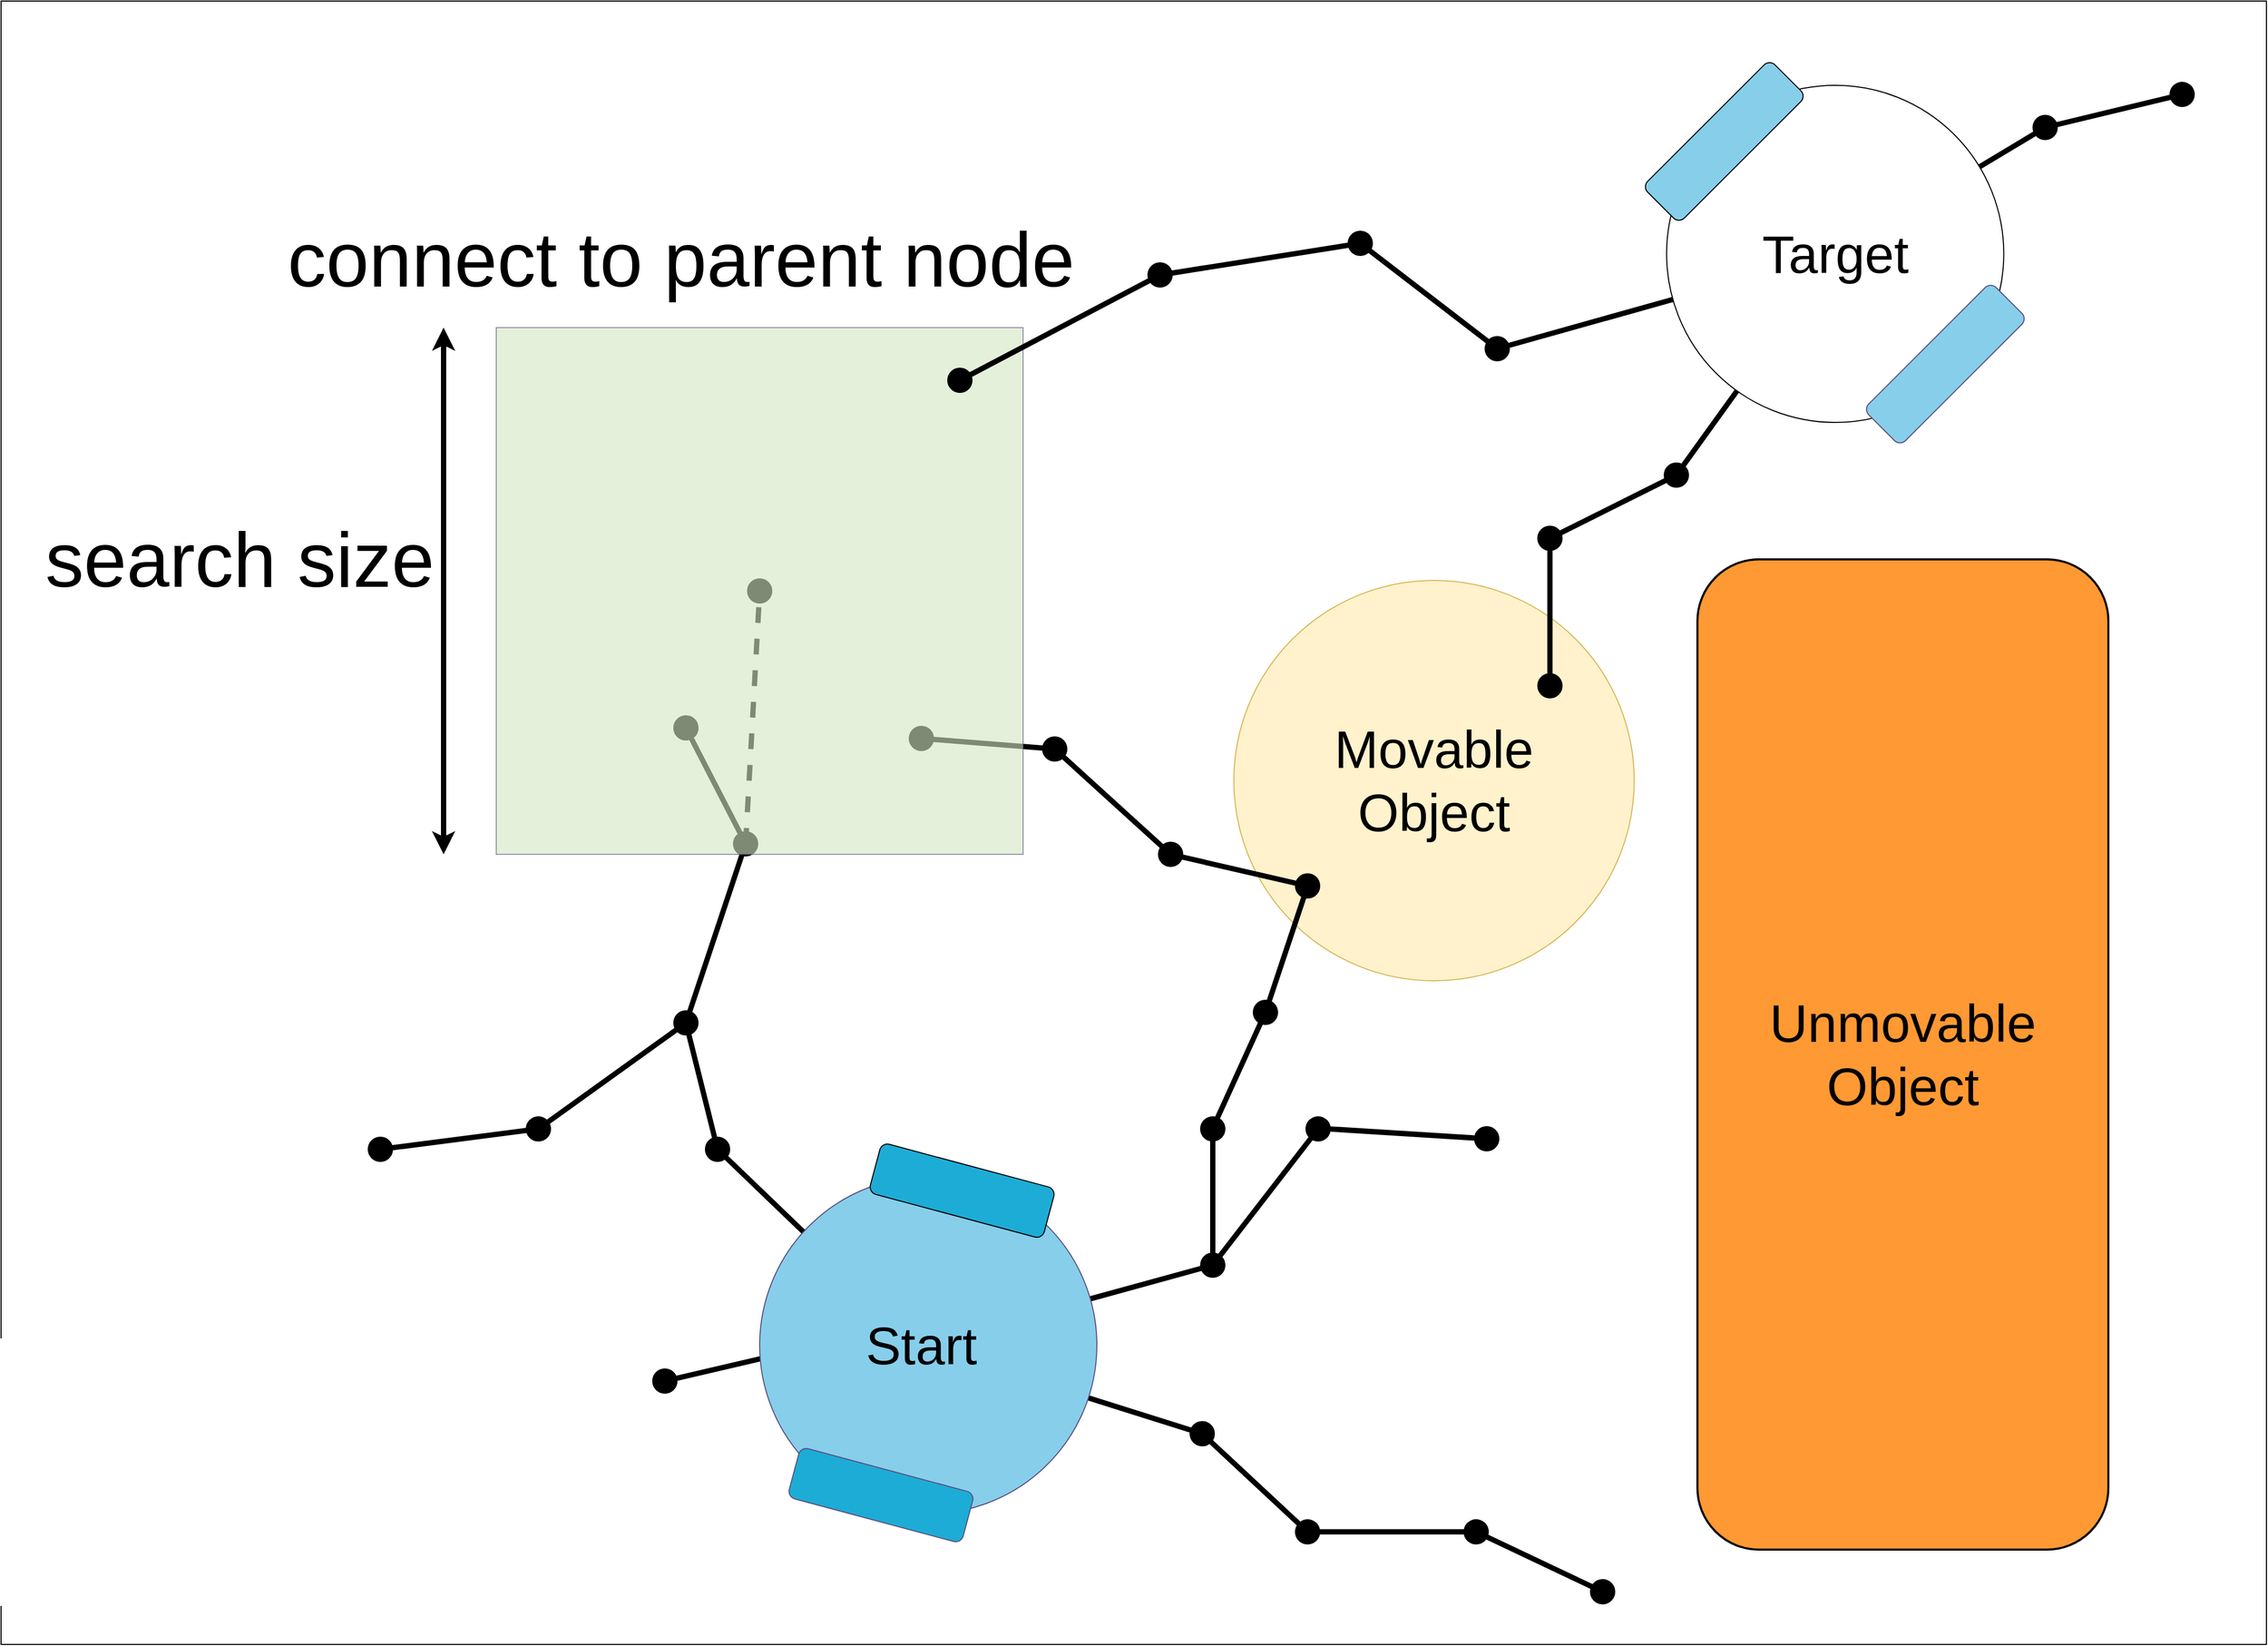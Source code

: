 <mxfile version="21.2.8" type="device">
  <diagram id="KiB-AufaJ31jpKkaHcrA" name="Page-1">
    <mxGraphModel dx="4947" dy="4609" grid="1" gridSize="10" guides="1" tooltips="1" connect="1" arrows="1" fold="1" page="1" pageScale="1" pageWidth="850" pageHeight="1100" math="1" shadow="0">
      <root>
        <mxCell id="0" />
        <mxCell id="1" parent="0" />
        <mxCell id="b5SrjBkrjJ2mfJcDnyIW-4" value="" style="rounded=0;whiteSpace=wrap;html=1;fillColor=none;" parent="1" vertex="1">
          <mxGeometry x="-450" y="-2050" width="2150" height="1560" as="geometry" />
        </mxCell>
        <mxCell id="_1rtHh1eIbGesCGqBh3s-2" value="" style="endArrow=none;html=1;rounded=0;fontSize=41;strokeWidth=5;startArrow=none;entryX=0.596;entryY=0.471;entryDx=0;entryDy=0;entryPerimeter=0;exitX=0.459;exitY=0.543;exitDx=0;exitDy=0;exitPerimeter=0;dashed=1;" parent="1" source="sVk9f4SAbp3rtPKEbEiQ-135" target="BsvD2IoLm9uMeXV5dR5e-5" edge="1">
          <mxGeometry width="50" height="50" relative="1" as="geometry">
            <mxPoint x="210" y="-1070" as="sourcePoint" />
            <mxPoint x="266.65" y="-1240" as="targetPoint" />
          </mxGeometry>
        </mxCell>
        <mxCell id="BsvD2IoLm9uMeXV5dR5e-1" value="" style="endArrow=none;html=1;rounded=0;fontSize=41;strokeWidth=5;startArrow=none;exitX=0.35;exitY=-0.1;exitDx=0;exitDy=0;exitPerimeter=0;" parent="1" source="sVk9f4SAbp3rtPKEbEiQ-176" edge="1">
          <mxGeometry width="50" height="50" relative="1" as="geometry">
            <mxPoint x="210" y="-1070" as="sourcePoint" />
            <mxPoint x="411.543" y="-794" as="targetPoint" />
          </mxGeometry>
        </mxCell>
        <mxCell id="sVk9f4SAbp3rtPKEbEiQ-156" value="" style="endArrow=none;html=1;rounded=0;fontSize=41;strokeWidth=5;" parent="1" source="sVk9f4SAbp3rtPKEbEiQ-139" target="sVk9f4SAbp3rtPKEbEiQ-71" edge="1">
          <mxGeometry width="50" height="50" relative="1" as="geometry">
            <mxPoint x="945" y="-679.27" as="sourcePoint" />
            <mxPoint x="655" y="-710" as="targetPoint" />
            <Array as="points">
              <mxPoint x="690" y="-690" />
            </Array>
          </mxGeometry>
        </mxCell>
        <mxCell id="sVk9f4SAbp3rtPKEbEiQ-159" value="" style="endArrow=none;html=1;rounded=0;fontSize=41;strokeWidth=5;exitX=0.333;exitY=0.533;exitDx=0;exitDy=0;exitPerimeter=0;" parent="1" source="sVk9f4SAbp3rtPKEbEiQ-140" target="sVk9f4SAbp3rtPKEbEiQ-71" edge="1">
          <mxGeometry width="50" height="50" relative="1" as="geometry">
            <mxPoint x="975" y="-649.27" as="sourcePoint" />
            <mxPoint x="685" y="-680" as="targetPoint" />
            <Array as="points" />
          </mxGeometry>
        </mxCell>
        <mxCell id="sVk9f4SAbp3rtPKEbEiQ-120" value="" style="endArrow=none;html=1;rounded=0;fontSize=41;strokeWidth=5;startArrow=none;" parent="1" source="sVk9f4SAbp3rtPKEbEiQ-118" target="sVk9f4SAbp3rtPKEbEiQ-71" edge="1">
          <mxGeometry width="50" height="50" relative="1" as="geometry">
            <mxPoint x="200" y="-1080" as="sourcePoint" />
            <mxPoint x="-130" y="-1440" as="targetPoint" />
            <Array as="points">
              <mxPoint x="230" y="-960" />
            </Array>
          </mxGeometry>
        </mxCell>
        <mxCell id="sVk9f4SAbp3rtPKEbEiQ-64" value="&lt;font style=&quot;&quot;&gt;&lt;font style=&quot;font-size: 50px;&quot;&gt;Target&lt;/font&gt;&lt;br&gt;&lt;/font&gt;" style="ellipse;whiteSpace=wrap;html=1;aspect=fixed;fillColor=none;strokeWidth=1;" parent="1" vertex="1">
          <mxGeometry x="1130.73" y="-1970" width="320" height="320" as="geometry" />
        </mxCell>
        <mxCell id="sVk9f4SAbp3rtPKEbEiQ-65" value="" style="rounded=1;whiteSpace=wrap;html=1;rotation=-45;fillColor=#87CEEB;" parent="1" vertex="1">
          <mxGeometry x="1100" y="-1941.34" width="170.91" height="49.27" as="geometry" />
        </mxCell>
        <mxCell id="sVk9f4SAbp3rtPKEbEiQ-66" value="" style="rounded=1;whiteSpace=wrap;html=1;rotation=-45;fillColor=#87CEEB;strokeColor=#56517e;gradientColor=none;" parent="1" vertex="1">
          <mxGeometry x="1309.82" y="-1730" width="170.91" height="49.27" as="geometry" />
        </mxCell>
        <mxCell id="sVk9f4SAbp3rtPKEbEiQ-67" value="" style="group;rotation=15;fillColor=none;" parent="1" connectable="0" vertex="1">
          <mxGeometry x="236.647" y="-959.353" width="370.706" height="370.706" as="geometry" />
        </mxCell>
        <mxCell id="sVk9f4SAbp3rtPKEbEiQ-68" value="&lt;font style=&quot;font-size: 41px;&quot;&gt;&lt;br&gt;&lt;/font&gt;" style="ellipse;whiteSpace=wrap;html=1;aspect=fixed;fillColor=#87CEEB;strokeColor=#56517e;strokeWidth=1;rotation=25;" parent="sVk9f4SAbp3rtPKEbEiQ-67" vertex="1">
          <mxGeometry x="33.35" y="25.35" width="320" height="320" as="geometry" />
        </mxCell>
        <mxCell id="sVk9f4SAbp3rtPKEbEiQ-69" value="" style="rounded=1;whiteSpace=wrap;html=1;rotation=15;fillColor=#1dacd6;" parent="sVk9f4SAbp3rtPKEbEiQ-67" vertex="1">
          <mxGeometry x="140" y="14" width="170.91" height="49.27" as="geometry" />
        </mxCell>
        <mxCell id="sVk9f4SAbp3rtPKEbEiQ-70" value="" style="rounded=1;whiteSpace=wrap;html=1;rotation=15;fillColor=#1dacd6;strokeColor=#56517e;gradientColor=none;" parent="sVk9f4SAbp3rtPKEbEiQ-67" vertex="1">
          <mxGeometry x="63" y="303" width="170.91" height="49.27" as="geometry" />
        </mxCell>
        <mxCell id="sVk9f4SAbp3rtPKEbEiQ-71" value="&lt;font style=&quot;font-size: 50px;&quot;&gt;Start&lt;/font&gt;" style="text;html=1;align=center;verticalAlign=middle;resizable=0;points=[];autosize=1;strokeColor=none;fillColor=none;fontSize=41;" parent="1" vertex="1">
          <mxGeometry x="358.45" y="-809" width="130" height="70" as="geometry" />
        </mxCell>
        <mxCell id="sVk9f4SAbp3rtPKEbEiQ-72" value="&lt;font style=&quot;font-size: 50px;&quot;&gt;Unmovable&lt;br&gt;Object&lt;/font&gt;" style="rounded=1;whiteSpace=wrap;html=1;strokeWidth=2;fillColor=#FF9933;" parent="1" vertex="1">
          <mxGeometry x="1160" y="-1520" width="390" height="940" as="geometry" />
        </mxCell>
        <mxCell id="sVk9f4SAbp3rtPKEbEiQ-113" value="&lt;font style=&quot;font-size: 50px;&quot;&gt;Movable&lt;br&gt;Object&lt;/font&gt;" style="ellipse;whiteSpace=wrap;html=1;aspect=fixed;fillColor=#fff2cc;strokeColor=#d6b656;" parent="1" vertex="1">
          <mxGeometry x="720" y="-1500" width="380" height="380" as="geometry" />
        </mxCell>
        <mxCell id="sVk9f4SAbp3rtPKEbEiQ-128" value="" style="endArrow=none;html=1;rounded=0;fontSize=41;entryX=0.45;entryY=0.6;entryDx=0;entryDy=0;entryPerimeter=0;strokeWidth=5;" parent="1" source="sVk9f4SAbp3rtPKEbEiQ-137" target="sVk9f4SAbp3rtPKEbEiQ-144" edge="1">
          <mxGeometry width="50" height="50" relative="1" as="geometry">
            <mxPoint x="510" y="-1860" as="sourcePoint" />
            <mxPoint x="390" y="-1744.63" as="targetPoint" />
          </mxGeometry>
        </mxCell>
        <mxCell id="sVk9f4SAbp3rtPKEbEiQ-130" value="" style="endArrow=none;html=1;rounded=0;fontSize=41;strokeWidth=5;" parent="1" target="sVk9f4SAbp3rtPKEbEiQ-118" edge="1">
          <mxGeometry width="50" height="50" relative="1" as="geometry">
            <mxPoint x="200" y="-1080" as="sourcePoint" />
            <mxPoint x="401.543" y="-804" as="targetPoint" />
          </mxGeometry>
        </mxCell>
        <mxCell id="sVk9f4SAbp3rtPKEbEiQ-118" value="" style="shape=waypoint;sketch=0;fillStyle=solid;size=6;pointerEvents=1;points=[];fillColor=none;resizable=0;rotatable=0;perimeter=centerPerimeter;snapToPoint=1;fontSize=41;strokeColor=#000000;strokeWidth=10;" parent="1" vertex="1">
          <mxGeometry x="180" y="-1100" width="40" height="40" as="geometry" />
        </mxCell>
        <mxCell id="sVk9f4SAbp3rtPKEbEiQ-132" value="" style="shape=waypoint;sketch=0;fillStyle=solid;size=6;pointerEvents=1;points=[];fillColor=none;resizable=0;rotatable=0;perimeter=centerPerimeter;snapToPoint=1;fontSize=41;strokeColor=#000000;strokeWidth=10;" parent="1" vertex="1">
          <mxGeometry x="-110" y="-980" width="40" height="40" as="geometry" />
        </mxCell>
        <mxCell id="sVk9f4SAbp3rtPKEbEiQ-133" value="" style="shape=waypoint;sketch=0;fillStyle=solid;size=6;pointerEvents=1;points=[];fillColor=none;resizable=0;rotatable=0;perimeter=centerPerimeter;snapToPoint=1;fontSize=41;strokeColor=#000000;strokeWidth=10;" parent="1" vertex="1">
          <mxGeometry x="40" y="-999.35" width="40" height="40" as="geometry" />
        </mxCell>
        <mxCell id="sVk9f4SAbp3rtPKEbEiQ-136" value="" style="shape=waypoint;sketch=0;fillStyle=solid;size=6;pointerEvents=1;points=[];fillColor=none;resizable=0;rotatable=0;perimeter=centerPerimeter;snapToPoint=1;fontSize=41;strokeColor=#000000;strokeWidth=10;" parent="1" vertex="1">
          <mxGeometry x="950" y="-1740" width="40" height="40" as="geometry" />
        </mxCell>
        <mxCell id="sVk9f4SAbp3rtPKEbEiQ-137" value="" style="shape=waypoint;sketch=0;fillStyle=solid;size=6;pointerEvents=1;points=[];fillColor=none;resizable=0;rotatable=0;perimeter=centerPerimeter;snapToPoint=1;fontSize=41;strokeColor=#000000;strokeWidth=10;" parent="1" vertex="1">
          <mxGeometry x="1600" y="-1981.34" width="40" height="40" as="geometry" />
        </mxCell>
        <mxCell id="sVk9f4SAbp3rtPKEbEiQ-139" value="" style="shape=waypoint;sketch=0;fillStyle=solid;size=6;pointerEvents=1;points=[];fillColor=none;resizable=0;rotatable=0;perimeter=centerPerimeter;snapToPoint=1;fontSize=41;strokeColor=#000000;strokeWidth=10;" parent="1" vertex="1">
          <mxGeometry x="770" y="-616.83" width="40" height="40" as="geometry" />
        </mxCell>
        <mxCell id="sVk9f4SAbp3rtPKEbEiQ-140" value="" style="shape=waypoint;sketch=0;fillStyle=solid;size=6;pointerEvents=1;points=[];fillColor=none;resizable=0;rotatable=0;perimeter=centerPerimeter;snapToPoint=1;fontSize=41;strokeColor=#000000;strokeWidth=10;" parent="1" vertex="1">
          <mxGeometry x="680" y="-870" width="40" height="40" as="geometry" />
        </mxCell>
        <mxCell id="sVk9f4SAbp3rtPKEbEiQ-141" value="" style="shape=waypoint;sketch=0;fillStyle=solid;size=6;pointerEvents=1;points=[];fillColor=none;resizable=0;rotatable=0;perimeter=centerPerimeter;snapToPoint=1;fontSize=41;strokeColor=#000000;strokeWidth=10;" parent="1" vertex="1">
          <mxGeometry x="1050" y="-560" width="40" height="40" as="geometry" />
        </mxCell>
        <mxCell id="sVk9f4SAbp3rtPKEbEiQ-142" value="" style="shape=waypoint;sketch=0;fillStyle=solid;size=6;pointerEvents=1;points=[];fillColor=none;resizable=0;rotatable=0;perimeter=centerPerimeter;snapToPoint=1;fontSize=41;strokeColor=#000000;strokeWidth=10;" parent="1" vertex="1">
          <mxGeometry x="930" y="-616.83" width="40" height="40" as="geometry" />
        </mxCell>
        <mxCell id="sVk9f4SAbp3rtPKEbEiQ-143" value="" style="shape=waypoint;sketch=0;fillStyle=solid;size=6;pointerEvents=1;points=[];fillColor=none;resizable=0;rotatable=0;perimeter=centerPerimeter;snapToPoint=1;fontSize=41;strokeColor=#000000;strokeWidth=10;" parent="1" vertex="1">
          <mxGeometry x="1120" y="-1620" width="40" height="40" as="geometry" />
        </mxCell>
        <mxCell id="sVk9f4SAbp3rtPKEbEiQ-144" value="" style="shape=waypoint;sketch=0;fillStyle=solid;size=6;pointerEvents=1;points=[];fillColor=none;resizable=0;rotatable=0;perimeter=centerPerimeter;snapToPoint=1;fontSize=41;strokeColor=#000000;strokeWidth=10;" parent="1" vertex="1">
          <mxGeometry x="1470" y="-1950" width="40" height="40" as="geometry" />
        </mxCell>
        <mxCell id="sVk9f4SAbp3rtPKEbEiQ-145" value="" style="shape=waypoint;sketch=0;fillStyle=solid;size=6;pointerEvents=1;points=[];fillColor=none;resizable=0;rotatable=0;perimeter=centerPerimeter;snapToPoint=1;fontSize=41;strokeColor=#000000;strokeWidth=10;" parent="1" vertex="1">
          <mxGeometry x="1000" y="-1420" width="40" height="40" as="geometry" />
        </mxCell>
        <mxCell id="sVk9f4SAbp3rtPKEbEiQ-146" value="" style="shape=waypoint;sketch=0;fillStyle=solid;size=6;pointerEvents=1;points=[];fillColor=none;resizable=0;rotatable=0;perimeter=centerPerimeter;snapToPoint=1;fontSize=41;strokeColor=#000000;strokeWidth=10;" parent="1" vertex="1">
          <mxGeometry x="1000" y="-1560" width="40" height="40" as="geometry" />
        </mxCell>
        <mxCell id="sVk9f4SAbp3rtPKEbEiQ-147" value="" style="shape=waypoint;sketch=0;fillStyle=solid;size=6;pointerEvents=1;points=[];fillColor=none;resizable=0;rotatable=0;perimeter=centerPerimeter;snapToPoint=1;fontSize=41;strokeColor=#000000;strokeWidth=10;" parent="1" vertex="1">
          <mxGeometry x="180" y="-1380" width="40" height="40" as="geometry" />
        </mxCell>
        <mxCell id="sVk9f4SAbp3rtPKEbEiQ-148" value="" style="endArrow=none;html=1;rounded=0;fontSize=41;strokeWidth=5;startArrow=none;exitX=0;exitY=0.05;exitDx=0;exitDy=0;exitPerimeter=0;" parent="1" source="sVk9f4SAbp3rtPKEbEiQ-143" target="sVk9f4SAbp3rtPKEbEiQ-64" edge="1">
          <mxGeometry width="50" height="50" relative="1" as="geometry">
            <mxPoint x="210" y="-1070" as="sourcePoint" />
            <mxPoint x="411.543" y="-794" as="targetPoint" />
          </mxGeometry>
        </mxCell>
        <mxCell id="sVk9f4SAbp3rtPKEbEiQ-152" value="" style="endArrow=none;html=1;rounded=0;fontSize=41;entryX=0.678;entryY=0.385;entryDx=0;entryDy=0;entryPerimeter=0;strokeWidth=5;exitX=0.428;exitY=0.503;exitDx=0;exitDy=0;exitPerimeter=0;" parent="1" source="sVk9f4SAbp3rtPKEbEiQ-143" target="sVk9f4SAbp3rtPKEbEiQ-146" edge="1">
          <mxGeometry width="50" height="50" relative="1" as="geometry">
            <mxPoint x="880" y="-1819.27" as="sourcePoint" />
            <mxPoint x="590" y="-1850.0" as="targetPoint" />
            <Array as="points" />
          </mxGeometry>
        </mxCell>
        <mxCell id="sVk9f4SAbp3rtPKEbEiQ-153" value="" style="endArrow=none;html=1;rounded=0;fontSize=41;strokeWidth=5;startArrow=none;" parent="1" source="sVk9f4SAbp3rtPKEbEiQ-138" edge="1">
          <mxGeometry width="50" height="50" relative="1" as="geometry">
            <mxPoint x="890" y="-1809.27" as="sourcePoint" />
            <mxPoint x="840" y="-1820" as="targetPoint" />
            <Array as="points">
              <mxPoint x="840" y="-1820" />
            </Array>
          </mxGeometry>
        </mxCell>
        <mxCell id="sVk9f4SAbp3rtPKEbEiQ-154" value="" style="endArrow=none;html=1;rounded=0;fontSize=41;strokeWidth=5;" parent="1" source="sVk9f4SAbp3rtPKEbEiQ-144" target="sVk9f4SAbp3rtPKEbEiQ-64" edge="1">
          <mxGeometry width="50" height="50" relative="1" as="geometry">
            <mxPoint x="900" y="-1799.27" as="sourcePoint" />
            <mxPoint x="610" y="-1830.0" as="targetPoint" />
            <Array as="points" />
          </mxGeometry>
        </mxCell>
        <mxCell id="sVk9f4SAbp3rtPKEbEiQ-155" value="" style="endArrow=none;html=1;rounded=0;fontSize=41;entryX=0.604;entryY=0.492;entryDx=0;entryDy=0;entryPerimeter=0;strokeWidth=5;" parent="1" source="sVk9f4SAbp3rtPKEbEiQ-64" target="sVk9f4SAbp3rtPKEbEiQ-136" edge="1">
          <mxGeometry width="50" height="50" relative="1" as="geometry">
            <mxPoint x="910" y="-1789.27" as="sourcePoint" />
            <mxPoint x="620" y="-1820.0" as="targetPoint" />
            <Array as="points" />
          </mxGeometry>
        </mxCell>
        <mxCell id="sVk9f4SAbp3rtPKEbEiQ-157" value="" style="endArrow=none;html=1;rounded=0;fontSize=41;strokeWidth=5;" parent="1" source="sVk9f4SAbp3rtPKEbEiQ-142" target="sVk9f4SAbp3rtPKEbEiQ-139" edge="1">
          <mxGeometry width="50" height="50" relative="1" as="geometry">
            <mxPoint x="955" y="-669.27" as="sourcePoint" />
            <mxPoint x="665" y="-700" as="targetPoint" />
            <Array as="points" />
          </mxGeometry>
        </mxCell>
        <mxCell id="sVk9f4SAbp3rtPKEbEiQ-160" value="" style="endArrow=none;html=1;rounded=0;fontSize=41;entryX=0.458;entryY=0.783;entryDx=0;entryDy=0;entryPerimeter=0;strokeWidth=5;" parent="1" source="sVk9f4SAbp3rtPKEbEiQ-141" target="sVk9f4SAbp3rtPKEbEiQ-142" edge="1">
          <mxGeometry width="50" height="50" relative="1" as="geometry">
            <mxPoint x="985" y="-639.27" as="sourcePoint" />
            <mxPoint x="695" y="-670" as="targetPoint" />
            <Array as="points" />
          </mxGeometry>
        </mxCell>
        <mxCell id="sVk9f4SAbp3rtPKEbEiQ-161" value="" style="endArrow=none;html=1;rounded=0;fontSize=41;entryX=0.825;entryY=1.136;entryDx=0;entryDy=0;entryPerimeter=0;strokeWidth=5;exitX=0.575;exitY=1.207;exitDx=0;exitDy=0;exitPerimeter=0;" parent="1" source="sVk9f4SAbp3rtPKEbEiQ-146" target="sVk9f4SAbp3rtPKEbEiQ-145" edge="1">
          <mxGeometry width="50" height="50" relative="1" as="geometry">
            <mxPoint x="995" y="-629.27" as="sourcePoint" />
            <mxPoint x="705" y="-660" as="targetPoint" />
            <Array as="points" />
          </mxGeometry>
        </mxCell>
        <mxCell id="sVk9f4SAbp3rtPKEbEiQ-162" value="" style="endArrow=none;html=1;rounded=0;fontSize=41;strokeWidth=5;startArrow=none;exitX=0.552;exitY=0.627;exitDx=0;exitDy=0;exitPerimeter=0;" parent="1" source="sVk9f4SAbp3rtPKEbEiQ-132" target="sVk9f4SAbp3rtPKEbEiQ-133" edge="1">
          <mxGeometry width="50" height="50" relative="1" as="geometry">
            <mxPoint x="-200" y="-950" as="sourcePoint" />
            <mxPoint x="411.543" y="-794.0" as="targetPoint" />
          </mxGeometry>
        </mxCell>
        <mxCell id="sVk9f4SAbp3rtPKEbEiQ-163" value="" style="endArrow=none;html=1;rounded=0;fontSize=41;strokeWidth=5;startArrow=none;" parent="1" source="sVk9f4SAbp3rtPKEbEiQ-133" target="sVk9f4SAbp3rtPKEbEiQ-118" edge="1">
          <mxGeometry width="50" height="50" relative="1" as="geometry">
            <mxPoint x="220" y="-1060" as="sourcePoint" />
            <mxPoint x="421.543" y="-784.0" as="targetPoint" />
          </mxGeometry>
        </mxCell>
        <mxCell id="sVk9f4SAbp3rtPKEbEiQ-164" value="" style="endArrow=none;html=1;rounded=0;fontSize=41;strokeWidth=5;startArrow=none;entryX=0.484;entryY=0.57;entryDx=0;entryDy=0;entryPerimeter=0;" parent="1" source="sVk9f4SAbp3rtPKEbEiQ-118" target="sVk9f4SAbp3rtPKEbEiQ-135" edge="1">
          <mxGeometry width="50" height="50" relative="1" as="geometry">
            <mxPoint x="230" y="-1050" as="sourcePoint" />
            <mxPoint x="270" y="-1240" as="targetPoint" />
          </mxGeometry>
        </mxCell>
        <mxCell id="sVk9f4SAbp3rtPKEbEiQ-165" value="" style="endArrow=none;html=1;rounded=0;fontSize=41;strokeWidth=5;startArrow=none;exitDx=0;exitDy=0;exitPerimeter=0;" parent="1" source="sVk9f4SAbp3rtPKEbEiQ-135" edge="1">
          <mxGeometry width="50" height="50" relative="1" as="geometry">
            <mxPoint x="240" y="-1040" as="sourcePoint" />
            <mxPoint x="260" y="-1240" as="targetPoint" />
          </mxGeometry>
        </mxCell>
        <mxCell id="sVk9f4SAbp3rtPKEbEiQ-167" value="" style="endArrow=none;html=1;rounded=0;fontSize=41;strokeWidth=5;startArrow=none;" parent="1" target="sVk9f4SAbp3rtPKEbEiQ-135" edge="1">
          <mxGeometry width="50" height="50" relative="1" as="geometry">
            <mxPoint x="200" y="-1360" as="sourcePoint" />
            <mxPoint x="260" y="-1240" as="targetPoint" />
          </mxGeometry>
        </mxCell>
        <mxCell id="sVk9f4SAbp3rtPKEbEiQ-135" value="" style="shape=waypoint;sketch=0;fillStyle=solid;size=6;pointerEvents=1;points=[];fillColor=none;resizable=0;rotatable=0;perimeter=centerPerimeter;snapToPoint=1;fontSize=41;strokeColor=#000000;strokeWidth=10;" parent="1" vertex="1">
          <mxGeometry x="236.65" y="-1270" width="40" height="40" as="geometry" />
        </mxCell>
        <mxCell id="sVk9f4SAbp3rtPKEbEiQ-168" value="" style="endArrow=none;html=1;rounded=0;fontSize=41;strokeWidth=5;" parent="1" source="sVk9f4SAbp3rtPKEbEiQ-136" target="sVk9f4SAbp3rtPKEbEiQ-138" edge="1">
          <mxGeometry width="50" height="50" relative="1" as="geometry">
            <mxPoint x="940" y="-1700.73" as="sourcePoint" />
            <mxPoint x="850" y="-1790" as="targetPoint" />
            <Array as="points" />
          </mxGeometry>
        </mxCell>
        <mxCell id="sVk9f4SAbp3rtPKEbEiQ-138" value="" style="shape=waypoint;sketch=0;fillStyle=solid;size=6;pointerEvents=1;points=[];fillColor=none;resizable=0;rotatable=0;perimeter=centerPerimeter;snapToPoint=1;fontSize=41;strokeColor=#000000;strokeWidth=10;" parent="1" vertex="1">
          <mxGeometry x="820" y="-1840" width="40" height="40" as="geometry" />
        </mxCell>
        <mxCell id="sVk9f4SAbp3rtPKEbEiQ-170" value="&lt;div style=&quot;text-align: center;&quot;&gt;&lt;span style=&quot;font-size: 73px;&quot;&gt;connect to parent node&amp;nbsp;&lt;/span&gt;&lt;/div&gt;" style="text;whiteSpace=wrap;html=1;fontSize=41;" parent="1" vertex="1">
          <mxGeometry x="-180" y="-1855" width="880" height="70" as="geometry" />
        </mxCell>
        <mxCell id="sVk9f4SAbp3rtPKEbEiQ-172" value="" style="shape=waypoint;sketch=0;fillStyle=solid;size=6;pointerEvents=1;points=[];fillColor=none;resizable=0;rotatable=0;perimeter=centerPerimeter;snapToPoint=1;fontSize=41;strokeColor=#000000;strokeWidth=10;" parent="1" vertex="1">
          <mxGeometry x="780" y="-999.35" width="40" height="40" as="geometry" />
        </mxCell>
        <mxCell id="sVk9f4SAbp3rtPKEbEiQ-175" value="" style="shape=waypoint;sketch=0;fillStyle=solid;size=6;pointerEvents=1;points=[];fillColor=none;resizable=0;rotatable=0;perimeter=centerPerimeter;snapToPoint=1;fontSize=41;strokeColor=#000000;strokeWidth=10;" parent="1" vertex="1">
          <mxGeometry x="940" y="-990" width="40" height="40" as="geometry" />
        </mxCell>
        <mxCell id="sVk9f4SAbp3rtPKEbEiQ-176" value="" style="shape=waypoint;sketch=0;fillStyle=solid;size=6;pointerEvents=1;points=[];fillColor=none;resizable=0;rotatable=0;perimeter=centerPerimeter;snapToPoint=1;fontSize=41;strokeColor=#000000;strokeWidth=10;" parent="1" vertex="1">
          <mxGeometry x="160" y="-760" width="40" height="40" as="geometry" />
        </mxCell>
        <mxCell id="sVk9f4SAbp3rtPKEbEiQ-177" value="" style="shape=waypoint;sketch=0;fillStyle=solid;size=6;pointerEvents=1;points=[];fillColor=none;resizable=0;rotatable=0;perimeter=centerPerimeter;snapToPoint=1;fontSize=41;strokeColor=#000000;strokeWidth=10;" parent="1" vertex="1">
          <mxGeometry x="730" y="-1110" width="40" height="40" as="geometry" />
        </mxCell>
        <mxCell id="sVk9f4SAbp3rtPKEbEiQ-178" value="" style="shape=waypoint;sketch=0;fillStyle=solid;size=6;pointerEvents=1;points=[];fillColor=none;resizable=0;rotatable=0;perimeter=centerPerimeter;snapToPoint=1;fontSize=41;strokeColor=#000000;strokeWidth=10;" parent="1" vertex="1">
          <mxGeometry x="770" y="-1230" width="40" height="40" as="geometry" />
        </mxCell>
        <mxCell id="sVk9f4SAbp3rtPKEbEiQ-179" value="" style="shape=waypoint;sketch=0;fillStyle=solid;size=6;pointerEvents=1;points=[];fillColor=none;resizable=0;rotatable=0;perimeter=centerPerimeter;snapToPoint=1;fontSize=41;strokeColor=#000000;strokeWidth=10;" parent="1" vertex="1">
          <mxGeometry x="403.45" y="-1370" width="40" height="40" as="geometry" />
        </mxCell>
        <mxCell id="sVk9f4SAbp3rtPKEbEiQ-180" value="" style="shape=waypoint;sketch=0;fillStyle=solid;size=6;pointerEvents=1;points=[];fillColor=none;resizable=0;rotatable=0;perimeter=centerPerimeter;snapToPoint=1;fontSize=41;strokeColor=#000000;strokeWidth=10;" parent="1" vertex="1">
          <mxGeometry x="530" y="-1360" width="40" height="40" as="geometry" />
        </mxCell>
        <mxCell id="sVk9f4SAbp3rtPKEbEiQ-181" value="" style="endArrow=none;html=1;rounded=0;fontSize=41;strokeWidth=5;exitX=0.667;exitY=0.559;exitDx=0;exitDy=0;exitPerimeter=0;entryX=0.625;entryY=0.617;entryDx=0;entryDy=0;entryPerimeter=0;" parent="1" source="sVk9f4SAbp3rtPKEbEiQ-172" target="sVk9f4SAbp3rtPKEbEiQ-140" edge="1">
          <mxGeometry width="50" height="50" relative="1" as="geometry">
            <mxPoint x="710" y="-840" as="sourcePoint" />
            <mxPoint x="488.45" y="-779.115" as="targetPoint" />
            <Array as="points" />
          </mxGeometry>
        </mxCell>
        <mxCell id="sVk9f4SAbp3rtPKEbEiQ-182" value="" style="endArrow=none;html=1;rounded=0;fontSize=41;strokeWidth=5;exitX=0.375;exitY=0.45;exitDx=0;exitDy=0;exitPerimeter=0;" parent="1" source="sVk9f4SAbp3rtPKEbEiQ-175" edge="1">
          <mxGeometry width="50" height="50" relative="1" as="geometry">
            <mxPoint x="720" y="-830" as="sourcePoint" />
            <mxPoint x="800" y="-980" as="targetPoint" />
            <Array as="points" />
          </mxGeometry>
        </mxCell>
        <mxCell id="sVk9f4SAbp3rtPKEbEiQ-183" value="" style="endArrow=none;html=1;rounded=0;fontSize=41;strokeWidth=5;" parent="1" source="sVk9f4SAbp3rtPKEbEiQ-177" target="sVk9f4SAbp3rtPKEbEiQ-140" edge="1">
          <mxGeometry width="50" height="50" relative="1" as="geometry">
            <mxPoint x="730" y="-820" as="sourcePoint" />
            <mxPoint x="508.45" y="-759.115" as="targetPoint" />
            <Array as="points">
              <mxPoint x="700" y="-980" />
            </Array>
          </mxGeometry>
        </mxCell>
        <mxCell id="sVk9f4SAbp3rtPKEbEiQ-184" value="" style="endArrow=none;html=1;rounded=0;fontSize=41;strokeWidth=5;exitX=0.458;exitY=0.7;exitDx=0;exitDy=0;exitPerimeter=0;entryX=0.5;entryY=0.45;entryDx=0;entryDy=0;entryPerimeter=0;" parent="1" source="sVk9f4SAbp3rtPKEbEiQ-178" target="sVk9f4SAbp3rtPKEbEiQ-177" edge="1">
          <mxGeometry width="50" height="50" relative="1" as="geometry">
            <mxPoint x="740" y="-810" as="sourcePoint" />
            <mxPoint x="518.45" y="-749.115" as="targetPoint" />
            <Array as="points" />
          </mxGeometry>
        </mxCell>
        <mxCell id="sVk9f4SAbp3rtPKEbEiQ-185" value="" style="endArrow=none;html=1;rounded=0;fontSize=41;strokeWidth=5;exitX=0.375;exitY=0.7;exitDx=0;exitDy=0;exitPerimeter=0;" parent="1" source="sVk9f4SAbp3rtPKEbEiQ-180" target="sVk9f4SAbp3rtPKEbEiQ-178" edge="1">
          <mxGeometry width="50" height="50" relative="1" as="geometry">
            <mxPoint x="750" y="-800" as="sourcePoint" />
            <mxPoint x="528.45" y="-739.115" as="targetPoint" />
            <Array as="points">
              <mxPoint x="660" y="-1240" />
            </Array>
          </mxGeometry>
        </mxCell>
        <mxCell id="sVk9f4SAbp3rtPKEbEiQ-186" value="" style="endArrow=none;html=1;rounded=0;fontSize=41;strokeWidth=5;exitX=0.58;exitY=0.742;exitDx=0;exitDy=0;exitPerimeter=0;" parent="1" source="sVk9f4SAbp3rtPKEbEiQ-179" target="sVk9f4SAbp3rtPKEbEiQ-180" edge="1">
          <mxGeometry width="50" height="50" relative="1" as="geometry">
            <mxPoint x="760" y="-790" as="sourcePoint" />
            <mxPoint x="590" y="-930" as="targetPoint" />
            <Array as="points" />
          </mxGeometry>
        </mxCell>
        <mxCell id="BsvD2IoLm9uMeXV5dR5e-5" value="" style="shape=waypoint;sketch=0;fillStyle=solid;size=6;pointerEvents=1;points=[];fillColor=none;resizable=0;rotatable=0;perimeter=centerPerimeter;snapToPoint=1;fontSize=41;strokeColor=#000000;strokeWidth=10;" parent="1" vertex="1">
          <mxGeometry x="250.0" y="-1510" width="40" height="40" as="geometry" />
        </mxCell>
        <mxCell id="BsvD2IoLm9uMeXV5dR5e-12" value="" style="rounded=0;whiteSpace=wrap;html=1;fillColor=#d3e7c1;strokeColor=#56517e;opacity=60;" parent="1" vertex="1">
          <mxGeometry x="20" y="-1740" width="500" height="500" as="geometry" />
        </mxCell>
        <mxCell id="BsvD2IoLm9uMeXV5dR5e-15" value="" style="endArrow=classic;startArrow=classic;html=1;strokeWidth=5;fontColor=#000000;curved=1;" parent="1" edge="1">
          <mxGeometry width="50" height="50" relative="1" as="geometry">
            <mxPoint x="-30" y="-1240" as="sourcePoint" />
            <mxPoint x="-30" y="-1740" as="targetPoint" />
          </mxGeometry>
        </mxCell>
        <mxCell id="BsvD2IoLm9uMeXV5dR5e-16" value="&lt;div style=&quot;text-align: center;&quot;&gt;&lt;span style=&quot;font-size: 73px;&quot;&gt;search size&lt;/span&gt;&lt;/div&gt;" style="text;whiteSpace=wrap;html=1;fontSize=41;" parent="1" vertex="1">
          <mxGeometry x="-410" y="-1570" width="880" height="70" as="geometry" />
        </mxCell>
        <mxCell id="5gAJjaMAu2HOLX-QjGtd-4" value="" style="shape=waypoint;sketch=0;fillStyle=solid;size=6;pointerEvents=1;points=[];fillColor=none;resizable=0;rotatable=0;perimeter=centerPerimeter;snapToPoint=1;fontSize=41;strokeColor=#000000;strokeWidth=10;" parent="1" vertex="1">
          <mxGeometry x="210" y="-980" width="40" height="40" as="geometry" />
        </mxCell>
        <mxCell id="5gAJjaMAu2HOLX-QjGtd-5" value="" style="shape=waypoint;sketch=0;fillStyle=solid;size=6;pointerEvents=1;points=[];fillColor=none;resizable=0;rotatable=0;perimeter=centerPerimeter;snapToPoint=1;fontSize=41;strokeColor=#000000;strokeWidth=10;" parent="1" vertex="1">
          <mxGeometry x="670" y="-710" width="40" height="40" as="geometry" />
        </mxCell>
        <mxCell id="5gAJjaMAu2HOLX-QjGtd-6" value="" style="shape=waypoint;sketch=0;fillStyle=solid;size=6;pointerEvents=1;points=[];fillColor=none;resizable=0;rotatable=0;perimeter=centerPerimeter;snapToPoint=1;fontSize=41;strokeColor=#000000;strokeWidth=10;" parent="1" vertex="1">
          <mxGeometry x="680" y="-999.35" width="40" height="40" as="geometry" />
        </mxCell>
        <mxCell id="5gAJjaMAu2HOLX-QjGtd-7" value="" style="shape=waypoint;sketch=0;fillStyle=solid;size=6;pointerEvents=1;points=[];fillColor=none;resizable=0;rotatable=0;perimeter=centerPerimeter;snapToPoint=1;fontSize=41;strokeColor=#000000;strokeWidth=10;" parent="1" vertex="1">
          <mxGeometry x="640" y="-1260" width="40" height="40" as="geometry" />
        </mxCell>
        <mxCell id="b5SrjBkrjJ2mfJcDnyIW-7" value="" style="endArrow=none;html=1;rounded=0;fontSize=41;strokeWidth=5;entryX=0.481;entryY=0.625;entryDx=0;entryDy=0;entryPerimeter=0;strokeColor=#000000;" parent="1" edge="1">
          <mxGeometry width="50" height="50" relative="1" as="geometry">
            <mxPoint x="650" y="-1790" as="sourcePoint" />
            <mxPoint x="840" y="-1820" as="targetPoint" />
          </mxGeometry>
        </mxCell>
        <mxCell id="b5SrjBkrjJ2mfJcDnyIW-8" value="" style="endArrow=none;html=1;rounded=0;fontSize=41;strokeWidth=5;strokeColor=#000000;" parent="1" edge="1">
          <mxGeometry width="50" height="50" relative="1" as="geometry">
            <mxPoint x="460" y="-1690" as="sourcePoint" />
            <mxPoint x="650" y="-1790.0" as="targetPoint" />
          </mxGeometry>
        </mxCell>
        <mxCell id="b5SrjBkrjJ2mfJcDnyIW-9" value="" style="shape=waypoint;sketch=0;fillStyle=solid;size=6;pointerEvents=1;points=[];fillColor=none;resizable=0;rotatable=0;perimeter=centerPerimeter;snapToPoint=1;fontSize=41;strokeColor=#000000;strokeWidth=10;" parent="1" vertex="1">
          <mxGeometry x="630" y="-1810" width="40" height="40" as="geometry" />
        </mxCell>
        <mxCell id="b5SrjBkrjJ2mfJcDnyIW-10" value="" style="shape=waypoint;sketch=0;fillStyle=solid;size=6;pointerEvents=1;points=[];fillColor=none;resizable=0;rotatable=0;perimeter=centerPerimeter;snapToPoint=1;fontSize=41;strokeColor=#000000;strokeWidth=10;" parent="1" vertex="1">
          <mxGeometry x="440" y="-1710" width="40" height="40" as="geometry" />
        </mxCell>
      </root>
    </mxGraphModel>
  </diagram>
</mxfile>
